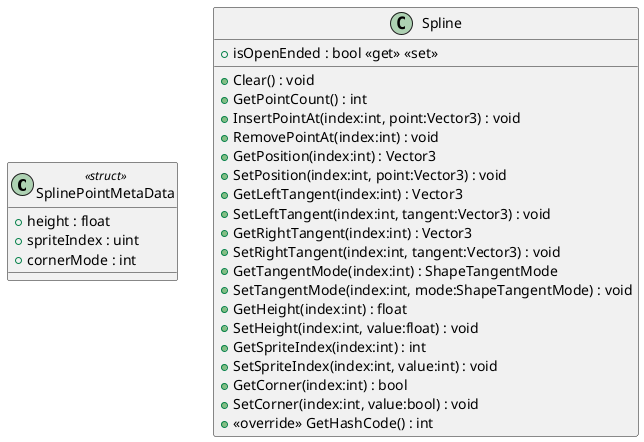 @startuml
class SplinePointMetaData <<struct>> {
    + height : float
    + spriteIndex : uint
    + cornerMode : int
}
class Spline {
    + isOpenEnded : bool <<get>> <<set>>
    + Clear() : void
    + GetPointCount() : int
    + InsertPointAt(index:int, point:Vector3) : void
    + RemovePointAt(index:int) : void
    + GetPosition(index:int) : Vector3
    + SetPosition(index:int, point:Vector3) : void
    + GetLeftTangent(index:int) : Vector3
    + SetLeftTangent(index:int, tangent:Vector3) : void
    + GetRightTangent(index:int) : Vector3
    + SetRightTangent(index:int, tangent:Vector3) : void
    + GetTangentMode(index:int) : ShapeTangentMode
    + SetTangentMode(index:int, mode:ShapeTangentMode) : void
    + GetHeight(index:int) : float
    + SetHeight(index:int, value:float) : void
    + GetSpriteIndex(index:int) : int
    + SetSpriteIndex(index:int, value:int) : void
    + GetCorner(index:int) : bool
    + SetCorner(index:int, value:bool) : void
    + <<override>> GetHashCode() : int
}
@enduml

